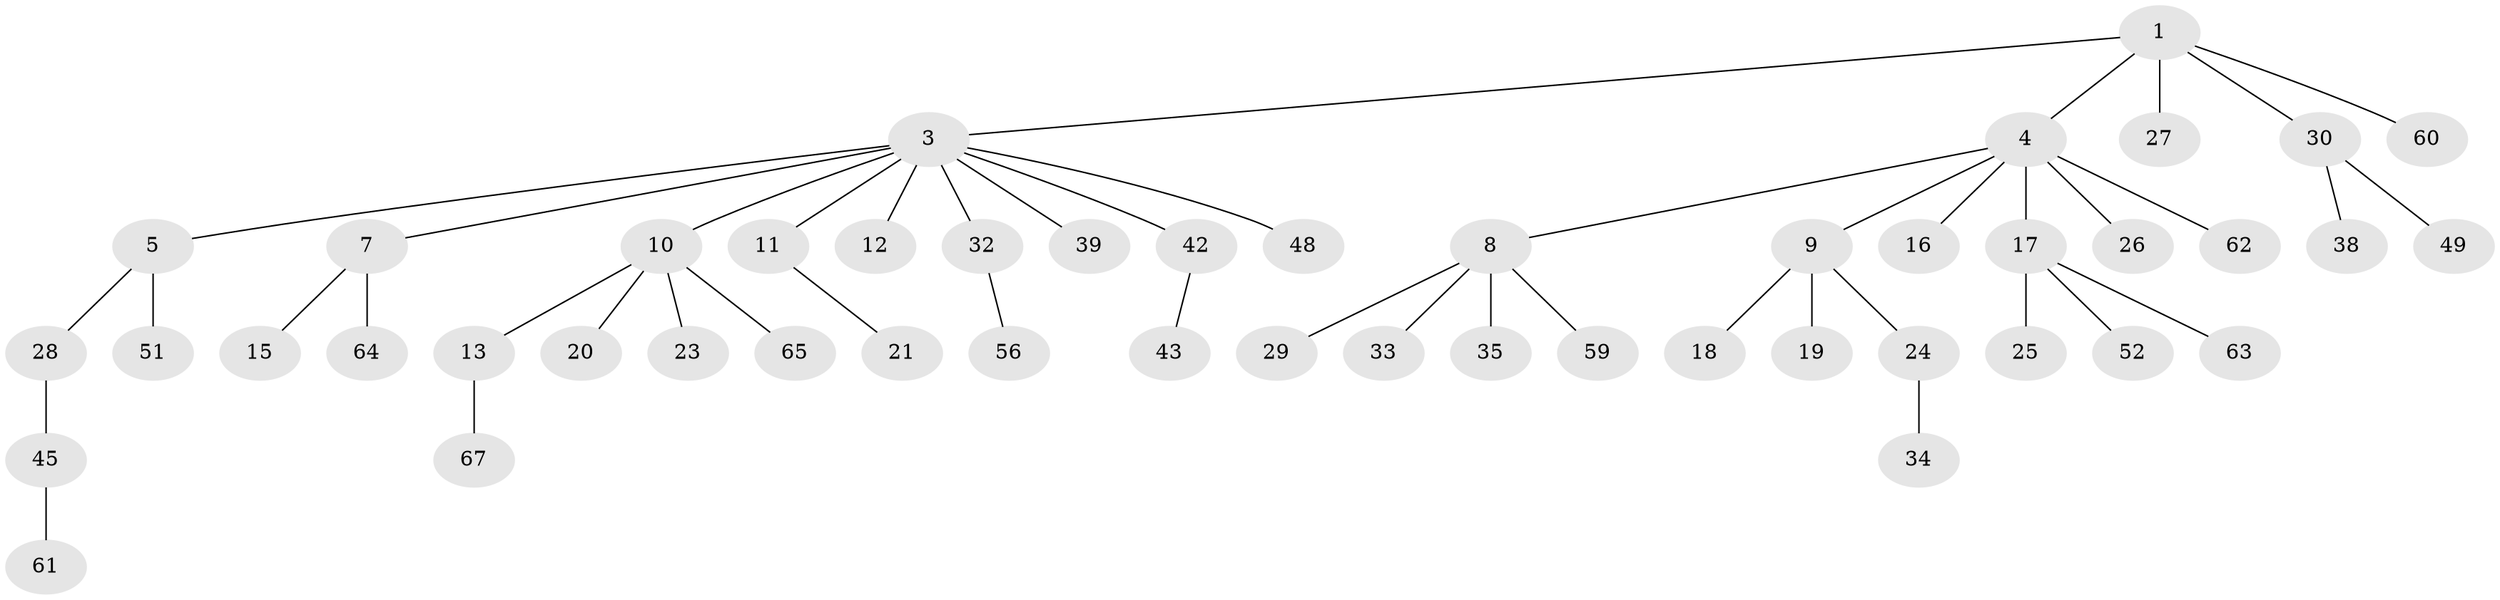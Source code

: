 // original degree distribution, {2: 0.1791044776119403, 5: 0.014925373134328358, 4: 0.08955223880597014, 7: 0.014925373134328358, 8: 0.014925373134328358, 6: 0.029850746268656716, 3: 0.05970149253731343, 1: 0.5970149253731343}
// Generated by graph-tools (version 1.1) at 2025/42/03/06/25 10:42:03]
// undirected, 48 vertices, 47 edges
graph export_dot {
graph [start="1"]
  node [color=gray90,style=filled];
  1 [super="+2"];
  3 [super="+6"];
  4 [super="+58"];
  5 [super="+41"];
  7 [super="+37"];
  8 [super="+36"];
  9 [super="+14"];
  10 [super="+54"];
  11 [super="+22"];
  12;
  13 [super="+40"];
  15;
  16;
  17 [super="+44"];
  18;
  19;
  20;
  21;
  23;
  24 [super="+46"];
  25;
  26;
  27;
  28 [super="+53"];
  29 [super="+50"];
  30 [super="+31"];
  32 [super="+55"];
  33;
  34;
  35;
  38 [super="+66"];
  39 [super="+47"];
  42;
  43;
  45 [super="+57"];
  48;
  49;
  51;
  52;
  56;
  59;
  60;
  61;
  62;
  63;
  64;
  65;
  67;
  1 -- 27;
  1 -- 3;
  1 -- 4;
  1 -- 60;
  1 -- 30;
  3 -- 5;
  3 -- 39;
  3 -- 32;
  3 -- 7;
  3 -- 10;
  3 -- 11;
  3 -- 12;
  3 -- 42;
  3 -- 48;
  4 -- 8;
  4 -- 9;
  4 -- 16;
  4 -- 17;
  4 -- 26;
  4 -- 62;
  5 -- 28;
  5 -- 51;
  7 -- 15;
  7 -- 64;
  8 -- 29;
  8 -- 33;
  8 -- 35;
  8 -- 59;
  9 -- 18;
  9 -- 19;
  9 -- 24;
  10 -- 13;
  10 -- 20;
  10 -- 23;
  10 -- 65;
  11 -- 21;
  13 -- 67;
  17 -- 25;
  17 -- 63;
  17 -- 52;
  24 -- 34;
  28 -- 45;
  30 -- 38;
  30 -- 49;
  32 -- 56;
  42 -- 43;
  45 -- 61;
}
